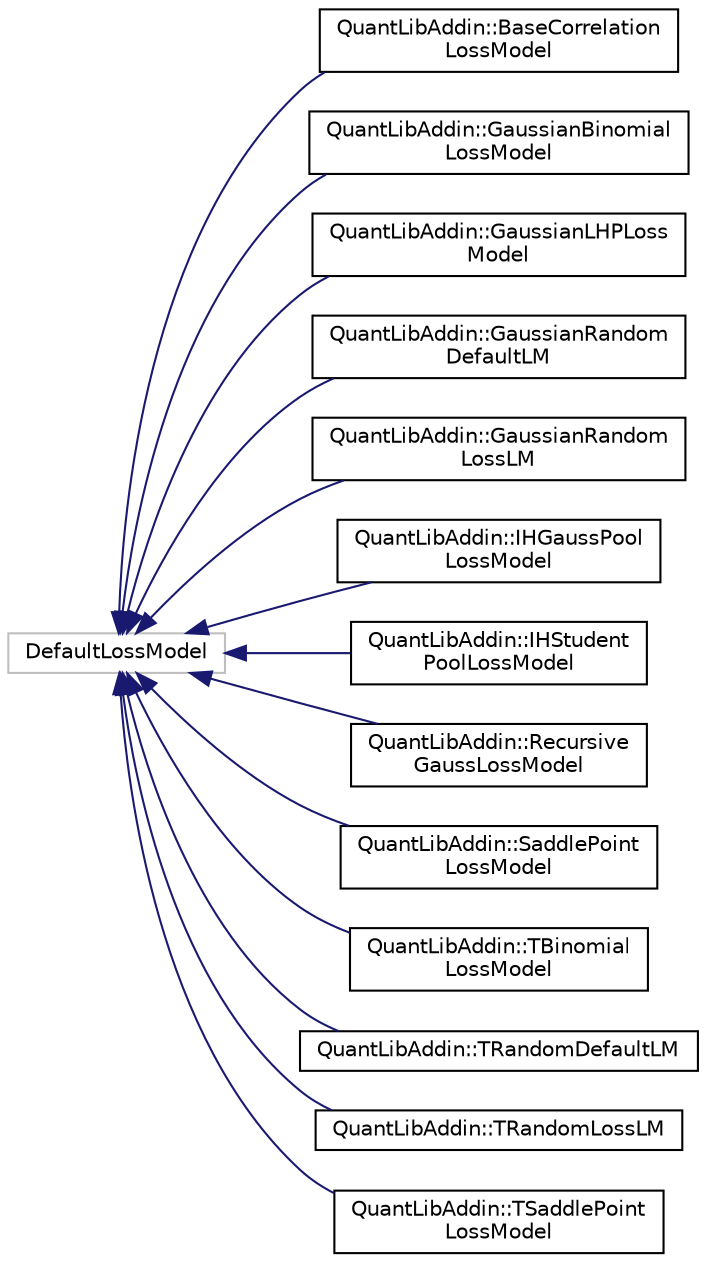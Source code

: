 digraph "Graphical Class Hierarchy"
{
  edge [fontname="Helvetica",fontsize="10",labelfontname="Helvetica",labelfontsize="10"];
  node [fontname="Helvetica",fontsize="10",shape=record];
  rankdir="LR";
  Node246 [label="DefaultLossModel",height=0.2,width=0.4,color="grey75", fillcolor="white", style="filled"];
  Node246 -> Node0 [dir="back",color="midnightblue",fontsize="10",style="solid",fontname="Helvetica"];
  Node0 [label="QuantLibAddin::BaseCorrelation\lLossModel",height=0.2,width=0.4,color="black", fillcolor="white", style="filled",URL="$class_quant_lib_addin_1_1_base_correlation_loss_model.html"];
  Node246 -> Node248 [dir="back",color="midnightblue",fontsize="10",style="solid",fontname="Helvetica"];
  Node248 [label="QuantLibAddin::GaussianBinomial\lLossModel",height=0.2,width=0.4,color="black", fillcolor="white", style="filled",URL="$class_quant_lib_addin_1_1_gaussian_binomial_loss_model.html"];
  Node246 -> Node249 [dir="back",color="midnightblue",fontsize="10",style="solid",fontname="Helvetica"];
  Node249 [label="QuantLibAddin::GaussianLHPLoss\lModel",height=0.2,width=0.4,color="black", fillcolor="white", style="filled",URL="$class_quant_lib_addin_1_1_gaussian_l_h_p_loss_model.html"];
  Node246 -> Node250 [dir="back",color="midnightblue",fontsize="10",style="solid",fontname="Helvetica"];
  Node250 [label="QuantLibAddin::GaussianRandom\lDefaultLM",height=0.2,width=0.4,color="black", fillcolor="white", style="filled",URL="$class_quant_lib_addin_1_1_gaussian_random_default_l_m.html"];
  Node246 -> Node251 [dir="back",color="midnightblue",fontsize="10",style="solid",fontname="Helvetica"];
  Node251 [label="QuantLibAddin::GaussianRandom\lLossLM",height=0.2,width=0.4,color="black", fillcolor="white", style="filled",URL="$class_quant_lib_addin_1_1_gaussian_random_loss_l_m.html"];
  Node246 -> Node252 [dir="back",color="midnightblue",fontsize="10",style="solid",fontname="Helvetica"];
  Node252 [label="QuantLibAddin::IHGaussPool\lLossModel",height=0.2,width=0.4,color="black", fillcolor="white", style="filled",URL="$class_quant_lib_addin_1_1_i_h_gauss_pool_loss_model.html"];
  Node246 -> Node253 [dir="back",color="midnightblue",fontsize="10",style="solid",fontname="Helvetica"];
  Node253 [label="QuantLibAddin::IHStudent\lPoolLossModel",height=0.2,width=0.4,color="black", fillcolor="white", style="filled",URL="$class_quant_lib_addin_1_1_i_h_student_pool_loss_model.html"];
  Node246 -> Node254 [dir="back",color="midnightblue",fontsize="10",style="solid",fontname="Helvetica"];
  Node254 [label="QuantLibAddin::Recursive\lGaussLossModel",height=0.2,width=0.4,color="black", fillcolor="white", style="filled",URL="$class_quant_lib_addin_1_1_recursive_gauss_loss_model.html"];
  Node246 -> Node255 [dir="back",color="midnightblue",fontsize="10",style="solid",fontname="Helvetica"];
  Node255 [label="QuantLibAddin::SaddlePoint\lLossModel",height=0.2,width=0.4,color="black", fillcolor="white", style="filled",URL="$class_quant_lib_addin_1_1_saddle_point_loss_model.html"];
  Node246 -> Node256 [dir="back",color="midnightblue",fontsize="10",style="solid",fontname="Helvetica"];
  Node256 [label="QuantLibAddin::TBinomial\lLossModel",height=0.2,width=0.4,color="black", fillcolor="white", style="filled",URL="$class_quant_lib_addin_1_1_t_binomial_loss_model.html"];
  Node246 -> Node257 [dir="back",color="midnightblue",fontsize="10",style="solid",fontname="Helvetica"];
  Node257 [label="QuantLibAddin::TRandomDefaultLM",height=0.2,width=0.4,color="black", fillcolor="white", style="filled",URL="$class_quant_lib_addin_1_1_t_random_default_l_m.html"];
  Node246 -> Node258 [dir="back",color="midnightblue",fontsize="10",style="solid",fontname="Helvetica"];
  Node258 [label="QuantLibAddin::TRandomLossLM",height=0.2,width=0.4,color="black", fillcolor="white", style="filled",URL="$class_quant_lib_addin_1_1_t_random_loss_l_m.html"];
  Node246 -> Node259 [dir="back",color="midnightblue",fontsize="10",style="solid",fontname="Helvetica"];
  Node259 [label="QuantLibAddin::TSaddlePoint\lLossModel",height=0.2,width=0.4,color="black", fillcolor="white", style="filled",URL="$class_quant_lib_addin_1_1_t_saddle_point_loss_model.html"];
}
